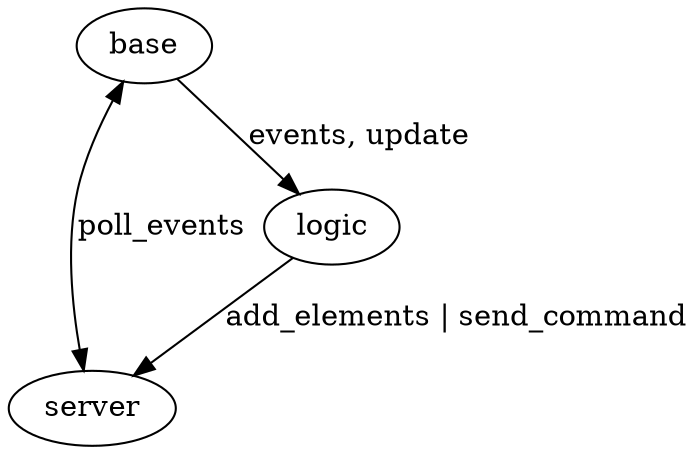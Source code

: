 digraph Moddy {
    edge [dir="both"]
    base -> server [label="poll_events"];
    edge [dir="right"]
    base -> logic [label="events, update"];
    logic -> server [label="add_elements | send_command"];
}